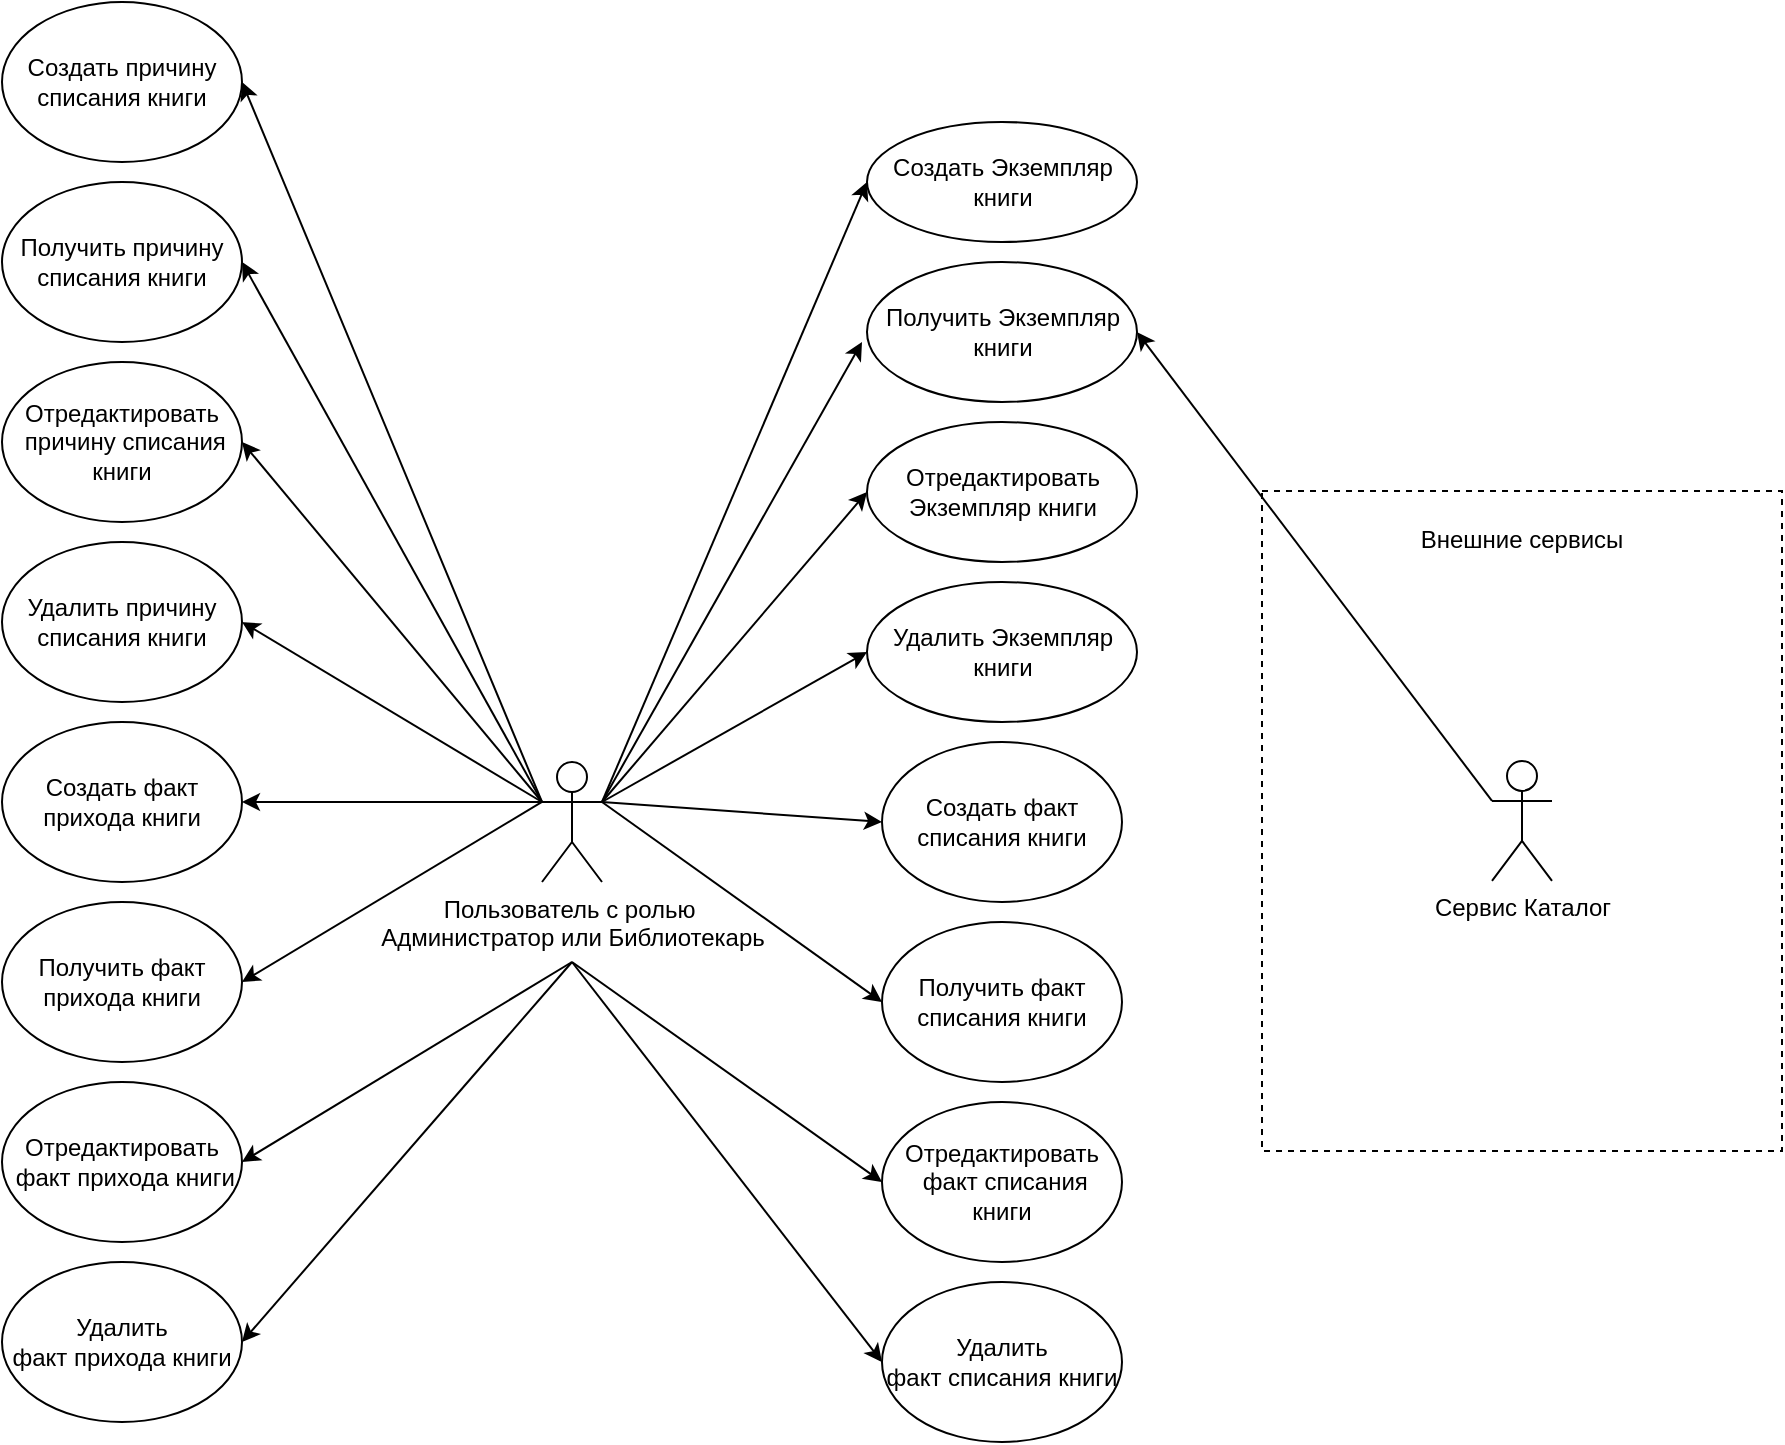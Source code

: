 <mxfile version="26.1.1">
  <diagram name="Страница — 1" id="LDmB1OvMdF-QmFk6Qm8B">
    <mxGraphModel dx="1105" dy="558" grid="1" gridSize="10" guides="1" tooltips="1" connect="1" arrows="1" fold="1" page="1" pageScale="1" pageWidth="2336" pageHeight="1654" math="0" shadow="0">
      <root>
        <mxCell id="0" />
        <mxCell id="1" parent="0" />
        <mxCell id="Ar7VTaamPSCHCqMAzxKv-7" style="rounded=0;orthogonalLoop=1;jettySize=auto;html=1;entryX=0;entryY=0.5;entryDx=0;entryDy=0;exitX=1;exitY=0.333;exitDx=0;exitDy=0;exitPerimeter=0;" parent="1" source="Ar7VTaamPSCHCqMAzxKv-1" target="Ar7VTaamPSCHCqMAzxKv-2" edge="1">
          <mxGeometry relative="1" as="geometry">
            <mxPoint x="580" y="570" as="sourcePoint" />
          </mxGeometry>
        </mxCell>
        <mxCell id="Ar7VTaamPSCHCqMAzxKv-8" style="rounded=0;orthogonalLoop=1;jettySize=auto;html=1;exitX=1;exitY=0.333;exitDx=0;exitDy=0;exitPerimeter=0;entryX=0;entryY=0.5;entryDx=0;entryDy=0;" parent="1" source="Ar7VTaamPSCHCqMAzxKv-1" target="Ar7VTaamPSCHCqMAzxKv-4" edge="1">
          <mxGeometry relative="1" as="geometry" />
        </mxCell>
        <mxCell id="Ar7VTaamPSCHCqMAzxKv-10" style="rounded=0;orthogonalLoop=1;jettySize=auto;html=1;entryX=0;entryY=0.5;entryDx=0;entryDy=0;" parent="1" target="Ar7VTaamPSCHCqMAzxKv-3" edge="1">
          <mxGeometry relative="1" as="geometry">
            <mxPoint x="445" y="670" as="sourcePoint" />
          </mxGeometry>
        </mxCell>
        <mxCell id="Ar7VTaamPSCHCqMAzxKv-11" style="rounded=0;orthogonalLoop=1;jettySize=auto;html=1;entryX=0;entryY=0.5;entryDx=0;entryDy=0;strokeColor=#000000;" parent="1" target="Ar7VTaamPSCHCqMAzxKv-5" edge="1">
          <mxGeometry relative="1" as="geometry">
            <mxPoint x="445" y="670" as="sourcePoint" />
          </mxGeometry>
        </mxCell>
        <mxCell id="Ar7VTaamPSCHCqMAzxKv-16" style="rounded=0;orthogonalLoop=1;jettySize=auto;html=1;exitX=0;exitY=0.333;exitDx=0;exitDy=0;exitPerimeter=0;entryX=1;entryY=0.5;entryDx=0;entryDy=0;" parent="1" source="Ar7VTaamPSCHCqMAzxKv-1" target="Ar7VTaamPSCHCqMAzxKv-12" edge="1">
          <mxGeometry relative="1" as="geometry" />
        </mxCell>
        <mxCell id="Ar7VTaamPSCHCqMAzxKv-17" style="rounded=0;orthogonalLoop=1;jettySize=auto;html=1;exitX=0;exitY=0.333;exitDx=0;exitDy=0;exitPerimeter=0;entryX=1;entryY=0.5;entryDx=0;entryDy=0;" parent="1" source="Ar7VTaamPSCHCqMAzxKv-1" target="Ar7VTaamPSCHCqMAzxKv-14" edge="1">
          <mxGeometry relative="1" as="geometry" />
        </mxCell>
        <mxCell id="Ar7VTaamPSCHCqMAzxKv-18" style="rounded=0;orthogonalLoop=1;jettySize=auto;html=1;entryX=1;entryY=0.5;entryDx=0;entryDy=0;" parent="1" target="Ar7VTaamPSCHCqMAzxKv-13" edge="1">
          <mxGeometry relative="1" as="geometry">
            <mxPoint x="445" y="670" as="sourcePoint" />
          </mxGeometry>
        </mxCell>
        <mxCell id="Ar7VTaamPSCHCqMAzxKv-19" style="rounded=0;orthogonalLoop=1;jettySize=auto;html=1;entryX=1;entryY=0.5;entryDx=0;entryDy=0;" parent="1" target="Ar7VTaamPSCHCqMAzxKv-15" edge="1">
          <mxGeometry relative="1" as="geometry">
            <mxPoint x="445" y="670" as="sourcePoint" />
          </mxGeometry>
        </mxCell>
        <mxCell id="Ar7VTaamPSCHCqMAzxKv-1" value="Пользователь с ролью&amp;nbsp;&lt;div&gt;Администратор или Библиотекарь&lt;/div&gt;" style="shape=umlActor;verticalLabelPosition=bottom;verticalAlign=top;html=1;outlineConnect=0;" parent="1" vertex="1">
          <mxGeometry x="430" y="570" width="30" height="60" as="geometry" />
        </mxCell>
        <mxCell id="Ar7VTaamPSCHCqMAzxKv-2" value="Создать факт списания&lt;span style=&quot;background-color: transparent; color: light-dark(rgb(0, 0, 0), rgb(255, 255, 255));&quot;&gt;&amp;nbsp;книги&lt;/span&gt;" style="ellipse;whiteSpace=wrap;html=1;" parent="1" vertex="1">
          <mxGeometry x="600" y="560" width="120" height="80" as="geometry" />
        </mxCell>
        <mxCell id="Ar7VTaamPSCHCqMAzxKv-3" value="Отредактировать&lt;br&gt;&lt;div&gt;&lt;span style=&quot;color: rgba(0, 0, 0, 0); font-family: monospace; font-size: 0px; text-align: start; text-wrap-mode: nowrap; background-color: transparent;&quot;&gt;%3CmxGraphModel%3E%3Croot%3E%3CmxCell%20id%3D%220%22%2F%3E%3CmxCell%20id%3D%221%22%20parent%3D%220%22%2F%3E%3CmxCell%20id%3D%222%22%20value%3D%22%D0%A1%D0%BE%D0%B7%D0%B4%D0%B0%D1%82%D1%8C%20%D1%84%D0%B0%D0%BA%D1%82%20%D0%BF%D1%80%D0%B8%D1%85%D0%BE%D0%B4%D0%B0%20%D0%BA%D0%BD%D0%B8%D0%B3%D0%B8%22%20style%3D%22ellipse%3BwhiteSpace%3Dwrap%3Bhtml%3D1%3B%22%20vertex%3D%221%22%20parent%3D%221%22%3E%3CmxGeometry%20x%3D%22620%22%20y%3D%22410%22%20width%3D%22120%22%20height%3D%2280%22%20as%3D%22geometry%22%2F%3E%3C%2FmxCell%3E%3C%2Froot%3E%3C%2FmxGraphModel%3E&lt;/span&gt;&amp;nbsp;факт списания книги&lt;/div&gt;" style="ellipse;whiteSpace=wrap;html=1;" parent="1" vertex="1">
          <mxGeometry x="600" y="740" width="120" height="80" as="geometry" />
        </mxCell>
        <mxCell id="Ar7VTaamPSCHCqMAzxKv-4" value="Получить&lt;span style=&quot;background-color: transparent; color: light-dark(rgb(0, 0, 0), rgb(255, 255, 255));&quot;&gt;&amp;nbsp;факт списания книги&lt;/span&gt;" style="ellipse;whiteSpace=wrap;html=1;" parent="1" vertex="1">
          <mxGeometry x="600" y="650" width="120" height="80" as="geometry" />
        </mxCell>
        <mxCell id="Ar7VTaamPSCHCqMAzxKv-5" value="Удалить факт&lt;span style=&quot;background-color: transparent; color: light-dark(rgb(0, 0, 0), rgb(255, 255, 255));&quot;&gt;&amp;nbsp;списания книги&lt;/span&gt;" style="ellipse;whiteSpace=wrap;html=1;" parent="1" vertex="1">
          <mxGeometry x="600" y="830" width="120" height="80" as="geometry" />
        </mxCell>
        <mxCell id="Ar7VTaamPSCHCqMAzxKv-12" value="Создать факт прихода книги" style="ellipse;whiteSpace=wrap;html=1;" parent="1" vertex="1">
          <mxGeometry x="160" y="550" width="120" height="80" as="geometry" />
        </mxCell>
        <mxCell id="Ar7VTaamPSCHCqMAzxKv-13" value="Отредактировать&lt;br&gt;&lt;div&gt;&lt;span style=&quot;color: rgba(0, 0, 0, 0); font-family: monospace; font-size: 0px; text-align: start; text-wrap-mode: nowrap; background-color: transparent;&quot;&gt;%3CmxGraphModel%3E%3Croot%3E%3CmxCell%20id%3D%220%22%2F%3E%3CmxCell%20id%3D%221%22%20parent%3D%220%22%2F%3E%3CmxCell%20id%3D%222%22%20value%3D%22%D0%A1%D0%BE%D0%B7%D0%B4%D0%B0%D1%82%D1%8C%20%D1%84%D0%B0%D0%BA%D1%82%20%D0%BF%D1%80%D0%B8%D1%85%D0%BE%D0%B4%D0%B0%20%D0%BA%D0%BD%D0%B8%D0%B3%D0%B8%22%20style%3D%22ellipse%3BwhiteSpace%3Dwrap%3Bhtml%3D1%3B%22%20vertex%3D%221%22%20parent%3D%221%22%3E%3CmxGeometry%20x%3D%22620%22%20y%3D%22410%22%20width%3D%22120%22%20height%3D%2280%22%20as%3D%22geometry%22%2F%3E%3C%2FmxCell%3E%3C%2Froot%3E%3C%2FmxGraphModel%3E&lt;/span&gt;&amp;nbsp;факт прихода книги&lt;/div&gt;" style="ellipse;whiteSpace=wrap;html=1;" parent="1" vertex="1">
          <mxGeometry x="160" y="730" width="120" height="80" as="geometry" />
        </mxCell>
        <mxCell id="Ar7VTaamPSCHCqMAzxKv-14" value="Получить&lt;span style=&quot;background-color: transparent; color: light-dark(rgb(0, 0, 0), rgb(255, 255, 255));&quot;&gt;&amp;nbsp;факт прихода книги&lt;/span&gt;" style="ellipse;whiteSpace=wrap;html=1;" parent="1" vertex="1">
          <mxGeometry x="160" y="640" width="120" height="80" as="geometry" />
        </mxCell>
        <mxCell id="Ar7VTaamPSCHCqMAzxKv-15" value="Удалить факт&lt;span style=&quot;background-color: transparent; color: light-dark(rgb(0, 0, 0), rgb(255, 255, 255));&quot;&gt;&amp;nbsp;прихода книги&lt;/span&gt;" style="ellipse;whiteSpace=wrap;html=1;" parent="1" vertex="1">
          <mxGeometry x="160" y="820" width="120" height="80" as="geometry" />
        </mxCell>
        <mxCell id="Ar7VTaamPSCHCqMAzxKv-20" value="" style="whiteSpace=wrap;html=1;dashed=1;" parent="1" vertex="1">
          <mxGeometry x="790" y="434.47" width="260" height="330" as="geometry" />
        </mxCell>
        <mxCell id="Ar7VTaamPSCHCqMAzxKv-21" value="Внешние сервисы" style="text;html=1;align=center;verticalAlign=middle;whiteSpace=wrap;rounded=0;" parent="1" vertex="1">
          <mxGeometry x="835" y="444.47" width="170" height="30" as="geometry" />
        </mxCell>
        <mxCell id="Ar7VTaamPSCHCqMAzxKv-27" style="rounded=0;orthogonalLoop=1;jettySize=auto;html=1;entryX=1;entryY=0.5;entryDx=0;entryDy=0;exitX=0;exitY=0.333;exitDx=0;exitDy=0;exitPerimeter=0;" parent="1" source="Ar7VTaamPSCHCqMAzxKv-24" target="Ar7VTaamPSCHCqMAzxKv-25" edge="1">
          <mxGeometry relative="1" as="geometry" />
        </mxCell>
        <mxCell id="Ar7VTaamPSCHCqMAzxKv-24" value="Сервис Каталог" style="shape=umlActor;verticalLabelPosition=bottom;verticalAlign=top;html=1;outlineConnect=0;" parent="1" vertex="1">
          <mxGeometry x="905" y="569.47" width="30" height="60" as="geometry" />
        </mxCell>
        <mxCell id="Ar7VTaamPSCHCqMAzxKv-25" value="Получить Экземпляр книги" style="ellipse;whiteSpace=wrap;html=1;" parent="1" vertex="1">
          <mxGeometry x="592.5" y="320" width="135" height="70" as="geometry" />
        </mxCell>
        <mxCell id="Ar7VTaamPSCHCqMAzxKv-36" style="edgeStyle=orthogonalEdgeStyle;rounded=0;orthogonalLoop=1;jettySize=auto;html=1;exitX=0.5;exitY=1;exitDx=0;exitDy=0;" parent="1" source="Ar7VTaamPSCHCqMAzxKv-20" target="Ar7VTaamPSCHCqMAzxKv-20" edge="1">
          <mxGeometry relative="1" as="geometry" />
        </mxCell>
        <mxCell id="pulTEsjuxft4Yg29566j-1" value="Создать Экземпляр книги" style="ellipse;whiteSpace=wrap;html=1;" vertex="1" parent="1">
          <mxGeometry x="592.5" y="250" width="135" height="60" as="geometry" />
        </mxCell>
        <mxCell id="pulTEsjuxft4Yg29566j-2" value="Отредактировать Экземпляр книги" style="ellipse;whiteSpace=wrap;html=1;" vertex="1" parent="1">
          <mxGeometry x="592.5" y="400" width="135" height="70" as="geometry" />
        </mxCell>
        <mxCell id="pulTEsjuxft4Yg29566j-3" value="Удалить Экземпляр книги" style="ellipse;whiteSpace=wrap;html=1;" vertex="1" parent="1">
          <mxGeometry x="592.5" y="480" width="135" height="70" as="geometry" />
        </mxCell>
        <mxCell id="pulTEsjuxft4Yg29566j-4" value="" style="endArrow=classic;html=1;rounded=0;entryX=0;entryY=0.5;entryDx=0;entryDy=0;" edge="1" parent="1" target="pulTEsjuxft4Yg29566j-3">
          <mxGeometry width="50" height="50" relative="1" as="geometry">
            <mxPoint x="460" y="590" as="sourcePoint" />
            <mxPoint x="740" y="580" as="targetPoint" />
          </mxGeometry>
        </mxCell>
        <mxCell id="pulTEsjuxft4Yg29566j-5" value="" style="endArrow=classic;html=1;rounded=0;" edge="1" parent="1">
          <mxGeometry width="50" height="50" relative="1" as="geometry">
            <mxPoint x="460" y="590" as="sourcePoint" />
            <mxPoint x="590" y="360" as="targetPoint" />
          </mxGeometry>
        </mxCell>
        <mxCell id="pulTEsjuxft4Yg29566j-6" value="" style="endArrow=classic;html=1;rounded=0;exitX=1;exitY=0.333;exitDx=0;exitDy=0;exitPerimeter=0;" edge="1" parent="1" source="Ar7VTaamPSCHCqMAzxKv-1">
          <mxGeometry width="50" height="50" relative="1" as="geometry">
            <mxPoint x="542.5" y="330" as="sourcePoint" />
            <mxPoint x="592.5" y="280" as="targetPoint" />
          </mxGeometry>
        </mxCell>
        <mxCell id="pulTEsjuxft4Yg29566j-7" value="" style="endArrow=classic;html=1;rounded=0;entryX=0;entryY=0.5;entryDx=0;entryDy=0;" edge="1" parent="1" target="pulTEsjuxft4Yg29566j-2">
          <mxGeometry width="50" height="50" relative="1" as="geometry">
            <mxPoint x="460" y="590" as="sourcePoint" />
            <mxPoint x="440" y="424.47" as="targetPoint" />
          </mxGeometry>
        </mxCell>
        <mxCell id="pulTEsjuxft4Yg29566j-8" value="Создать причину списания книги" style="ellipse;whiteSpace=wrap;html=1;" vertex="1" parent="1">
          <mxGeometry x="160" y="190" width="120" height="80" as="geometry" />
        </mxCell>
        <mxCell id="pulTEsjuxft4Yg29566j-9" value="Отредактировать&lt;br&gt;&lt;div&gt;&lt;span style=&quot;color: rgba(0, 0, 0, 0); font-family: monospace; font-size: 0px; text-align: start; text-wrap-mode: nowrap; background-color: transparent;&quot;&gt;%3CmxGraphModel%3E%3Croot%3E%3CmxCell%20id%3D%220%22%2F%3E%3CmxCell%20id%3D%221%22%20parent%3D%220%22%2F%3E%3CmxCell%20id%3D%222%22%20value%3D%22%D0%A1%D0%BE%D0%B7%D0%B4%D0%B0%D1%82%D1%8C%20%D1%84%D0%B0%D0%BA%D1%82%20%D0%BF%D1%80%D0%B8%D1%85%D0%BE%D0%B4%D0%B0%20%D0%BA%D0%BD%D0%B8%D0%B3%D0%B8%22%20style%3D%22ellipse%3BwhiteSpace%3Dwrap%3Bhtml%3D1%3B%22%20vertex%3D%221%22%20parent%3D%221%22%3E%3CmxGeometry%20x%3D%22620%22%20y%3D%22410%22%20width%3D%22120%22%20height%3D%2280%22%20as%3D%22geometry%22%2F%3E%3C%2FmxCell%3E%3C%2Froot%3E%3C%2FmxGraphModel%3E&lt;/span&gt;&amp;nbsp;причину списания книги&lt;/div&gt;" style="ellipse;whiteSpace=wrap;html=1;" vertex="1" parent="1">
          <mxGeometry x="160" y="370" width="120" height="80" as="geometry" />
        </mxCell>
        <mxCell id="pulTEsjuxft4Yg29566j-10" value="Получить&lt;span style=&quot;background-color: transparent; color: light-dark(rgb(0, 0, 0), rgb(255, 255, 255));&quot;&gt;&amp;nbsp;причину списания книги&lt;/span&gt;" style="ellipse;whiteSpace=wrap;html=1;" vertex="1" parent="1">
          <mxGeometry x="160" y="280" width="120" height="80" as="geometry" />
        </mxCell>
        <mxCell id="pulTEsjuxft4Yg29566j-11" value="Удалить причину списания книги" style="ellipse;whiteSpace=wrap;html=1;" vertex="1" parent="1">
          <mxGeometry x="160" y="460" width="120" height="80" as="geometry" />
        </mxCell>
        <mxCell id="pulTEsjuxft4Yg29566j-12" value="" style="endArrow=classic;html=1;rounded=0;entryX=1;entryY=0.5;entryDx=0;entryDy=0;exitX=0;exitY=0.333;exitDx=0;exitDy=0;exitPerimeter=0;" edge="1" parent="1" source="Ar7VTaamPSCHCqMAzxKv-1" target="pulTEsjuxft4Yg29566j-8">
          <mxGeometry width="50" height="50" relative="1" as="geometry">
            <mxPoint x="390" y="290" as="sourcePoint" />
            <mxPoint x="440" y="240" as="targetPoint" />
          </mxGeometry>
        </mxCell>
        <mxCell id="pulTEsjuxft4Yg29566j-13" value="" style="endArrow=classic;html=1;rounded=0;entryX=1;entryY=0.5;entryDx=0;entryDy=0;" edge="1" parent="1" target="pulTEsjuxft4Yg29566j-10">
          <mxGeometry width="50" height="50" relative="1" as="geometry">
            <mxPoint x="430" y="590" as="sourcePoint" />
            <mxPoint x="450" y="270" as="targetPoint" />
          </mxGeometry>
        </mxCell>
        <mxCell id="pulTEsjuxft4Yg29566j-14" value="" style="endArrow=classic;html=1;rounded=0;entryX=1;entryY=0.5;entryDx=0;entryDy=0;" edge="1" parent="1" target="pulTEsjuxft4Yg29566j-9">
          <mxGeometry width="50" height="50" relative="1" as="geometry">
            <mxPoint x="430" y="590" as="sourcePoint" />
            <mxPoint x="470" y="330" as="targetPoint" />
          </mxGeometry>
        </mxCell>
        <mxCell id="pulTEsjuxft4Yg29566j-15" value="" style="endArrow=classic;html=1;rounded=0;entryX=1;entryY=0.5;entryDx=0;entryDy=0;" edge="1" parent="1" target="pulTEsjuxft4Yg29566j-11">
          <mxGeometry width="50" height="50" relative="1" as="geometry">
            <mxPoint x="430" y="590" as="sourcePoint" />
            <mxPoint x="460" y="380" as="targetPoint" />
          </mxGeometry>
        </mxCell>
      </root>
    </mxGraphModel>
  </diagram>
</mxfile>
